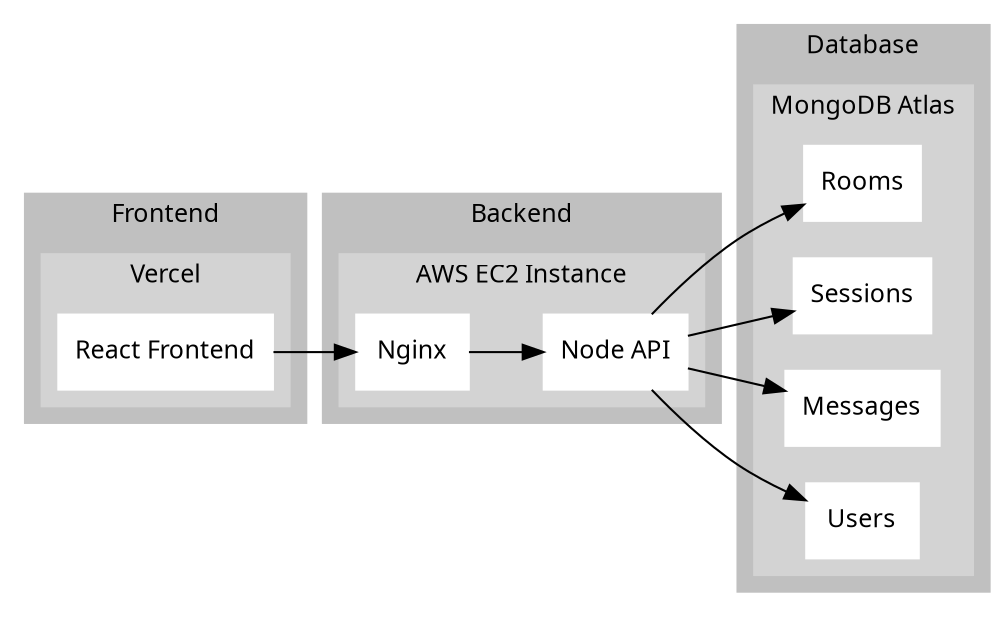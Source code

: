 digraph G {
  // Config
  bgcolor=transparent
  rankdir="LR";
  graph [fontsize=12 fontname="HackNerdFont" style=filled color=gray];
  node [fontsize=12 fontname="HackNerdFont" shape=box style=filled color=white];

  // Defining Subgraphs and Nodes
  subgraph cluster_frontend {
    label = "Frontend";

    subgraph cluster_vercel {
    color=lightgray;
    label = "Vercel";
    "React Frontend"
    }
  }
  subgraph cluster_backend {
    label = "Backend";

    subgraph cluster_ec2 {
    color=lightgray;
    label = "AWS EC2 Instance";
    "Nginx" "Node API";
    }
  }
  subgraph cluster_database {
    label = "Database";

    subgraph cluster_mongo {
    color=lightgray;
    label = "MongoDB Atlas";
    "Rooms" "Sessions" "Messages" "Users"
    }
  }
  // Connections
  "React Frontend" -> Nginx;
  "Nginx" -> "Node API";
  "Node API" -> "Rooms"
  "Node API" -> "Sessions"
  "Node API" -> "Messages"
  "Node API" -> "Users"
}

